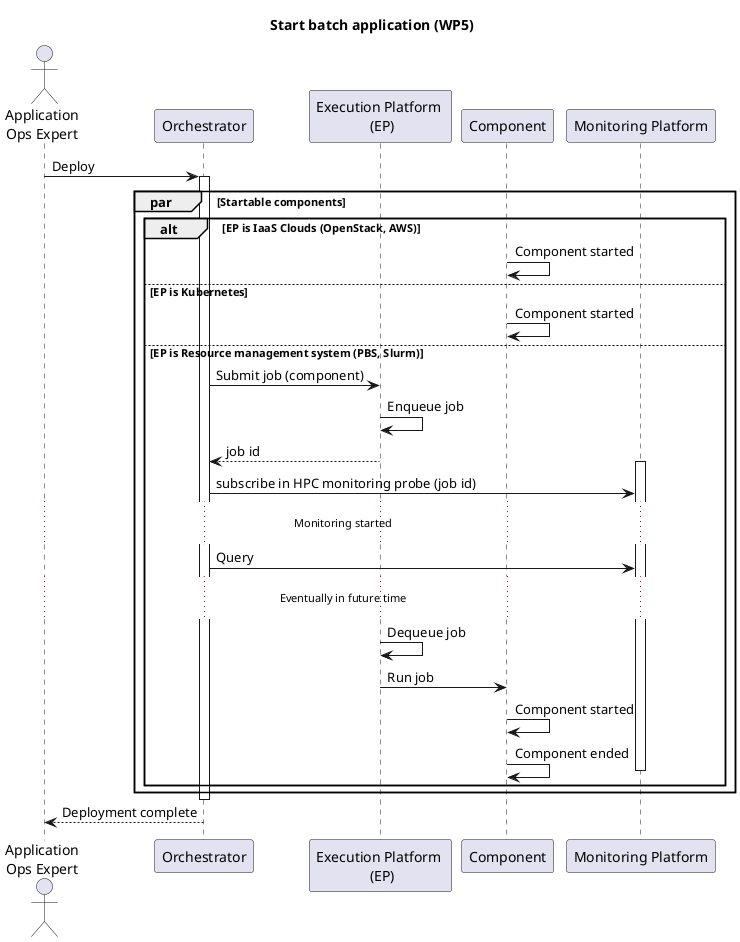 @startuml

title Start batch application (WP5)

actor "Application\nOps Expert" as ops
participant  Orchestrator as orch
participant "Execution Platform \n (EP)" as res
participant "Component" as lre
participant "Monitoring Platform" as mon

ops->orch: Deploy
activate orch

par Startable components
  alt EP is IaaS Clouds (OpenStack, AWS)
    lre->lre: Component started
  else EP is Kubernetes
    lre->lre: Component started
  else  EP is Resource management system (PBS, Slurm)
    orch->res: Submit job (component)
    res->res: Enqueue job
    orch<--res: job id
    activate mon
    orch->mon: subscribe in HPC monitoring probe (job id)
    ...Monitoring started...
    orch->mon: Query
    ... Eventually in future time ...
    res->res: Dequeue job
    res->lre: Run job
    lre->lre: Component started
    lre->lre: Component ended
    deactivate mon
  end

end

deactivate orch
orch-->ops: Deployment complete

@enduml
